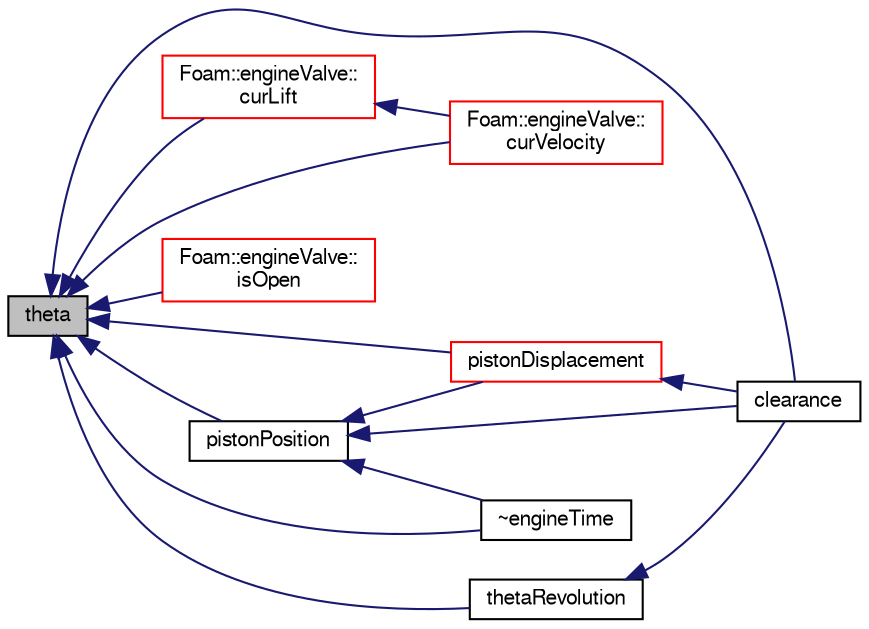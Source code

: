 digraph "theta"
{
  bgcolor="transparent";
  edge [fontname="FreeSans",fontsize="10",labelfontname="FreeSans",labelfontsize="10"];
  node [fontname="FreeSans",fontsize="10",shape=record];
  rankdir="LR";
  Node384 [label="theta",height=0.2,width=0.4,color="black", fillcolor="grey75", style="filled", fontcolor="black"];
  Node384 -> Node385 [dir="back",color="midnightblue",fontsize="10",style="solid",fontname="FreeSans"];
  Node385 [label="clearance",height=0.2,width=0.4,color="black",URL="$a21822.html#aa2308a0cc2552809f3d0863b21a40af5",tooltip="Return the engines clearance-gap. "];
  Node384 -> Node386 [dir="back",color="midnightblue",fontsize="10",style="solid",fontname="FreeSans"];
  Node386 [label="Foam::engineValve::\lcurLift",height=0.2,width=0.4,color="red",URL="$a21826.html#a7139238b07334e8eee7c1148602182e6",tooltip="Return current lift. "];
  Node386 -> Node387 [dir="back",color="midnightblue",fontsize="10",style="solid",fontname="FreeSans"];
  Node387 [label="Foam::engineValve::\lcurVelocity",height=0.2,width=0.4,color="red",URL="$a21826.html#ab102fa397f53e58b09d93a2aebdac96b",tooltip="Return valve velocity for current time-step. "];
  Node384 -> Node387 [dir="back",color="midnightblue",fontsize="10",style="solid",fontname="FreeSans"];
  Node384 -> Node389 [dir="back",color="midnightblue",fontsize="10",style="solid",fontname="FreeSans"];
  Node389 [label="Foam::engineValve::\lisOpen",height=0.2,width=0.4,color="red",URL="$a21826.html#a002ed331862370f434b7befe331b5a0b",tooltip="Is the valve open? "];
  Node384 -> Node390 [dir="back",color="midnightblue",fontsize="10",style="solid",fontname="FreeSans"];
  Node390 [label="pistonDisplacement",height=0.2,width=0.4,color="red",URL="$a21822.html#a933d46fba45ae6a4df56e3bce745de2a",tooltip="Return piston displacement for current time step. "];
  Node390 -> Node385 [dir="back",color="midnightblue",fontsize="10",style="solid",fontname="FreeSans"];
  Node384 -> Node394 [dir="back",color="midnightblue",fontsize="10",style="solid",fontname="FreeSans"];
  Node394 [label="pistonPosition",height=0.2,width=0.4,color="black",URL="$a21822.html#abc686054d0a3107f8a962d7891c39a2a",tooltip="Return current piston position. "];
  Node394 -> Node390 [dir="back",color="midnightblue",fontsize="10",style="solid",fontname="FreeSans"];
  Node394 -> Node395 [dir="back",color="midnightblue",fontsize="10",style="solid",fontname="FreeSans"];
  Node395 [label="~engineTime",height=0.2,width=0.4,color="black",URL="$a21822.html#a0461cd2cfe766d8934a65bab839bdbe5",tooltip="Destructor. "];
  Node394 -> Node385 [dir="back",color="midnightblue",fontsize="10",style="solid",fontname="FreeSans"];
  Node384 -> Node396 [dir="back",color="midnightblue",fontsize="10",style="solid",fontname="FreeSans"];
  Node396 [label="thetaRevolution",height=0.2,width=0.4,color="black",URL="$a21822.html#a468e8cb6a77394992645455b58b22a1a",tooltip="Return current crank-angle translated to a single revolution. "];
  Node396 -> Node385 [dir="back",color="midnightblue",fontsize="10",style="solid",fontname="FreeSans"];
  Node384 -> Node395 [dir="back",color="midnightblue",fontsize="10",style="solid",fontname="FreeSans"];
}
